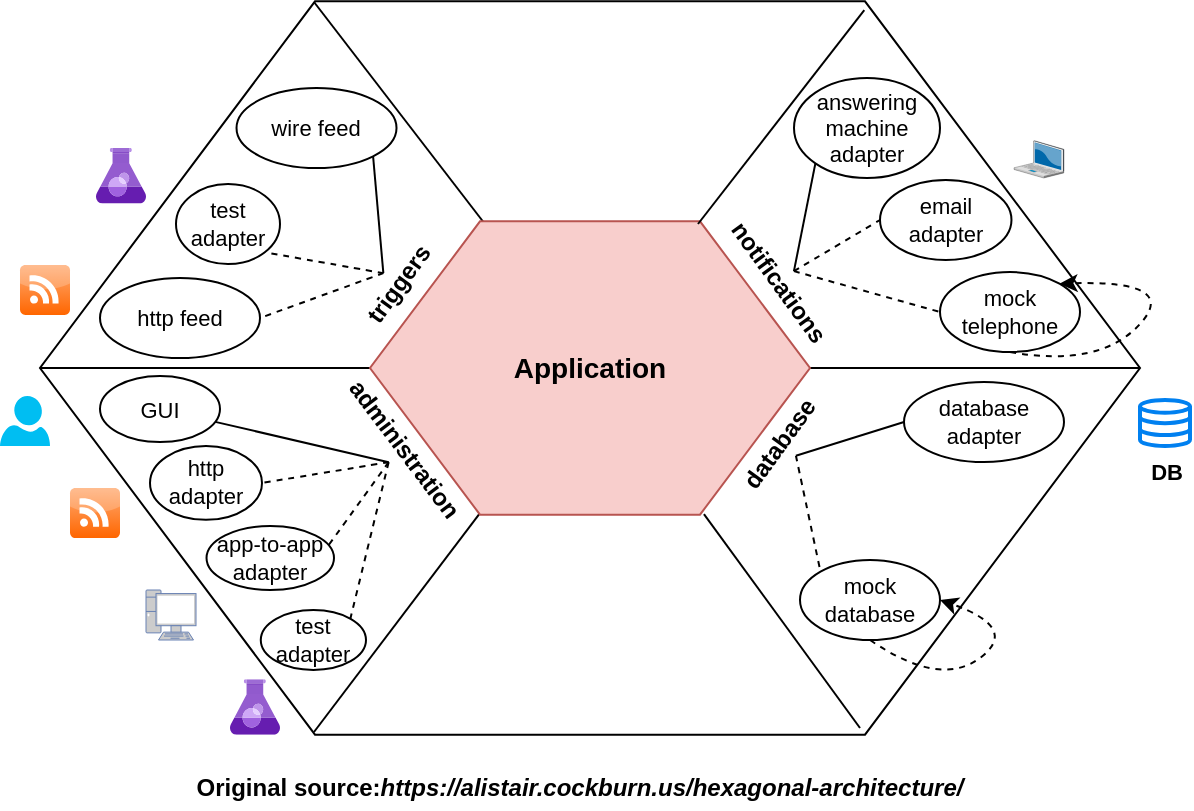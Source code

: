 <mxfile version="12.5.6" type="device"><diagram id="qlQXgmGcItrn__H01vdl" name="Page-1"><mxGraphModel dx="868" dy="460" grid="1" gridSize="10" guides="1" tooltips="1" connect="1" arrows="1" fold="1" page="1" pageScale="1" pageWidth="850" pageHeight="1100" math="0" shadow="0"><root><mxCell id="0"/><mxCell id="1" parent="0"/><mxCell id="X9wy2e33Wuxooqzt3XY3-2" value="" style="shape=hexagon;perimeter=hexagonPerimeter2;whiteSpace=wrap;html=1;aspect=fixed;" vertex="1" parent="1"><mxGeometry x="160" y="176.67" width="550" height="366.68" as="geometry"/></mxCell><mxCell id="X9wy2e33Wuxooqzt3XY3-4" style="edgeStyle=none;rounded=1;orthogonalLoop=1;jettySize=auto;html=1;endArrow=none;endFill=0;" edge="1" parent="1"><mxGeometry relative="1" as="geometry"><mxPoint x="384" y="290" as="sourcePoint"/><mxPoint x="297" y="177" as="targetPoint"/><Array as="points"/></mxGeometry></mxCell><mxCell id="X9wy2e33Wuxooqzt3XY3-6" style="edgeStyle=none;rounded=1;orthogonalLoop=1;jettySize=auto;html=1;entryX=0;entryY=0.5;entryDx=0;entryDy=0;endArrow=none;endFill=0;" edge="1" parent="1" source="X9wy2e33Wuxooqzt3XY3-1" target="X9wy2e33Wuxooqzt3XY3-2"><mxGeometry relative="1" as="geometry"/></mxCell><mxCell id="X9wy2e33Wuxooqzt3XY3-7" style="edgeStyle=none;rounded=1;orthogonalLoop=1;jettySize=auto;html=1;exitX=1;exitY=0.5;exitDx=0;exitDy=0;entryX=1;entryY=0.5;entryDx=0;entryDy=0;endArrow=none;endFill=0;" edge="1" parent="1" source="X9wy2e33Wuxooqzt3XY3-1" target="X9wy2e33Wuxooqzt3XY3-2"><mxGeometry relative="1" as="geometry"/></mxCell><mxCell id="X9wy2e33Wuxooqzt3XY3-8" style="edgeStyle=none;rounded=1;orthogonalLoop=1;jettySize=auto;html=1;endArrow=none;endFill=0;" edge="1" parent="1" source="X9wy2e33Wuxooqzt3XY3-1"><mxGeometry relative="1" as="geometry"><mxPoint x="297" y="542" as="targetPoint"/></mxGeometry></mxCell><mxCell id="X9wy2e33Wuxooqzt3XY3-9" style="edgeStyle=none;rounded=1;orthogonalLoop=1;jettySize=auto;html=1;exitX=0.759;exitY=0.998;exitDx=0;exitDy=0;endArrow=none;endFill=0;exitPerimeter=0;" edge="1" parent="1" source="X9wy2e33Wuxooqzt3XY3-1"><mxGeometry relative="1" as="geometry"><mxPoint x="570" y="540" as="targetPoint"/></mxGeometry></mxCell><mxCell id="X9wy2e33Wuxooqzt3XY3-1" value="&lt;b&gt;&lt;font style=&quot;font-size: 14px&quot;&gt;Application&lt;/font&gt;&lt;/b&gt;" style="shape=hexagon;perimeter=hexagonPerimeter2;whiteSpace=wrap;html=1;aspect=fixed;fillColor=#f8cecc;strokeColor=#b85450;" vertex="1" parent="1"><mxGeometry x="325" y="286.67" width="220" height="146.67" as="geometry"/></mxCell><mxCell id="X9wy2e33Wuxooqzt3XY3-5" style="edgeStyle=none;rounded=1;orthogonalLoop=1;jettySize=auto;html=1;endArrow=none;endFill=0;entryX=0.753;entryY=0.012;entryDx=0;entryDy=0;entryPerimeter=0;" edge="1" parent="1"><mxGeometry relative="1" as="geometry"><mxPoint x="488.996" y="287.999" as="sourcePoint"/><mxPoint x="572.15" y="181.07" as="targetPoint"/><Array as="points"/></mxGeometry></mxCell><mxCell id="X9wy2e33Wuxooqzt3XY3-35" style="edgeStyle=none;curved=1;orthogonalLoop=1;jettySize=auto;html=1;exitX=0.5;exitY=0;exitDx=0;exitDy=0;entryX=1;entryY=1;entryDx=0;entryDy=0;endArrow=none;endFill=0;fontSize=11;" edge="1" parent="1" source="X9wy2e33Wuxooqzt3XY3-10" target="X9wy2e33Wuxooqzt3XY3-32"><mxGeometry relative="1" as="geometry"/></mxCell><mxCell id="X9wy2e33Wuxooqzt3XY3-36" style="edgeStyle=none;curved=1;orthogonalLoop=1;jettySize=auto;html=1;exitX=0.5;exitY=0;exitDx=0;exitDy=0;entryX=1;entryY=1;entryDx=0;entryDy=0;endArrow=none;endFill=0;fontSize=11;dashed=1;" edge="1" parent="1" source="X9wy2e33Wuxooqzt3XY3-10" target="X9wy2e33Wuxooqzt3XY3-33"><mxGeometry relative="1" as="geometry"/></mxCell><mxCell id="X9wy2e33Wuxooqzt3XY3-37" style="edgeStyle=none;curved=1;orthogonalLoop=1;jettySize=auto;html=1;exitX=0.5;exitY=0;exitDx=0;exitDy=0;entryX=1;entryY=0.5;entryDx=0;entryDy=0;endArrow=none;endFill=0;fontSize=11;dashed=1;" edge="1" parent="1" source="X9wy2e33Wuxooqzt3XY3-10" target="X9wy2e33Wuxooqzt3XY3-34"><mxGeometry relative="1" as="geometry"/></mxCell><mxCell id="X9wy2e33Wuxooqzt3XY3-10" value="triggers" style="text;html=1;strokeColor=none;fillColor=none;align=center;verticalAlign=middle;whiteSpace=wrap;rounded=0;rotation=306;fontStyle=1" vertex="1" parent="1"><mxGeometry x="297.85" y="308.45" width="83.82" height="20" as="geometry"/></mxCell><mxCell id="X9wy2e33Wuxooqzt3XY3-28" style="edgeStyle=none;curved=1;orthogonalLoop=1;jettySize=auto;html=1;exitX=0.5;exitY=0;exitDx=0;exitDy=0;entryX=0;entryY=1;entryDx=0;entryDy=0;endArrow=none;endFill=0;" edge="1" parent="1" source="X9wy2e33Wuxooqzt3XY3-15" target="X9wy2e33Wuxooqzt3XY3-25"><mxGeometry relative="1" as="geometry"/></mxCell><mxCell id="X9wy2e33Wuxooqzt3XY3-29" style="edgeStyle=none;curved=1;orthogonalLoop=1;jettySize=auto;html=1;exitX=0.5;exitY=0;exitDx=0;exitDy=0;entryX=0;entryY=0.5;entryDx=0;entryDy=0;dashed=1;endArrow=none;endFill=0;" edge="1" parent="1" source="X9wy2e33Wuxooqzt3XY3-15" target="X9wy2e33Wuxooqzt3XY3-26"><mxGeometry relative="1" as="geometry"/></mxCell><mxCell id="X9wy2e33Wuxooqzt3XY3-30" style="edgeStyle=none;curved=1;orthogonalLoop=1;jettySize=auto;html=1;exitX=0.5;exitY=0;exitDx=0;exitDy=0;entryX=0;entryY=0.5;entryDx=0;entryDy=0;dashed=1;endArrow=none;endFill=0;" edge="1" parent="1" source="X9wy2e33Wuxooqzt3XY3-15" target="X9wy2e33Wuxooqzt3XY3-27"><mxGeometry relative="1" as="geometry"/></mxCell><mxCell id="X9wy2e33Wuxooqzt3XY3-15" value="notifications" style="text;html=1;strokeColor=none;fillColor=none;align=center;verticalAlign=middle;whiteSpace=wrap;rounded=0;rotation=54;fontStyle=1" vertex="1" parent="1"><mxGeometry x="496.0" y="307.45" width="65.74" height="20" as="geometry"/></mxCell><mxCell id="X9wy2e33Wuxooqzt3XY3-22" style="edgeStyle=none;rounded=1;orthogonalLoop=1;jettySize=auto;html=1;entryX=0;entryY=0.5;entryDx=0;entryDy=0;endArrow=none;endFill=0;exitX=0.5;exitY=1;exitDx=0;exitDy=0;" edge="1" parent="1" source="X9wy2e33Wuxooqzt3XY3-16" target="X9wy2e33Wuxooqzt3XY3-20"><mxGeometry relative="1" as="geometry"/></mxCell><mxCell id="X9wy2e33Wuxooqzt3XY3-23" style="edgeStyle=none;orthogonalLoop=1;jettySize=auto;html=1;exitX=0.5;exitY=1;exitDx=0;exitDy=0;entryX=0;entryY=0;entryDx=0;entryDy=0;endArrow=none;endFill=0;curved=1;dashed=1;" edge="1" parent="1" source="X9wy2e33Wuxooqzt3XY3-16" target="X9wy2e33Wuxooqzt3XY3-21"><mxGeometry relative="1" as="geometry"/></mxCell><mxCell id="X9wy2e33Wuxooqzt3XY3-16" value="database" style="text;html=1;strokeColor=none;fillColor=none;align=center;verticalAlign=middle;whiteSpace=wrap;rounded=0;rotation=306;fontStyle=1" vertex="1" parent="1"><mxGeometry x="487.96" y="388" width="83.82" height="20" as="geometry"/></mxCell><mxCell id="X9wy2e33Wuxooqzt3XY3-42" style="edgeStyle=none;curved=1;orthogonalLoop=1;jettySize=auto;html=1;exitX=0.5;exitY=1;exitDx=0;exitDy=0;endArrow=none;endFill=0;fontSize=11;" edge="1" parent="1" source="X9wy2e33Wuxooqzt3XY3-17" target="X9wy2e33Wuxooqzt3XY3-38"><mxGeometry relative="1" as="geometry"/></mxCell><mxCell id="X9wy2e33Wuxooqzt3XY3-43" style="edgeStyle=none;curved=1;orthogonalLoop=1;jettySize=auto;html=1;exitX=0.5;exitY=1;exitDx=0;exitDy=0;entryX=1;entryY=0.5;entryDx=0;entryDy=0;dashed=1;endArrow=none;endFill=0;fontSize=11;" edge="1" parent="1" source="X9wy2e33Wuxooqzt3XY3-17" target="X9wy2e33Wuxooqzt3XY3-39"><mxGeometry relative="1" as="geometry"/></mxCell><mxCell id="X9wy2e33Wuxooqzt3XY3-44" style="edgeStyle=none;curved=1;orthogonalLoop=1;jettySize=auto;html=1;exitX=0.5;exitY=1;exitDx=0;exitDy=0;entryX=0.953;entryY=0.313;entryDx=0;entryDy=0;entryPerimeter=0;dashed=1;endArrow=none;endFill=0;fontSize=11;" edge="1" parent="1" source="X9wy2e33Wuxooqzt3XY3-17" target="X9wy2e33Wuxooqzt3XY3-40"><mxGeometry relative="1" as="geometry"/></mxCell><mxCell id="X9wy2e33Wuxooqzt3XY3-45" style="edgeStyle=none;curved=1;orthogonalLoop=1;jettySize=auto;html=1;exitX=0.5;exitY=1;exitDx=0;exitDy=0;entryX=1;entryY=0;entryDx=0;entryDy=0;dashed=1;endArrow=none;endFill=0;fontSize=11;" edge="1" parent="1" source="X9wy2e33Wuxooqzt3XY3-17" target="X9wy2e33Wuxooqzt3XY3-41"><mxGeometry relative="1" as="geometry"/></mxCell><mxCell id="X9wy2e33Wuxooqzt3XY3-17" value="administration" style="text;html=1;strokeColor=none;fillColor=none;align=center;verticalAlign=middle;whiteSpace=wrap;rounded=0;rotation=53;fontStyle=1" vertex="1" parent="1"><mxGeometry x="303.25" y="391.07" width="78.11" height="20" as="geometry"/></mxCell><mxCell id="X9wy2e33Wuxooqzt3XY3-18" value="Original source:&lt;i&gt;https://alistair.cockburn.us/hexagonal-architecture/&lt;/i&gt;" style="text;html=1;strokeColor=none;fillColor=none;align=center;verticalAlign=middle;whiteSpace=wrap;rounded=0;fontStyle=1" vertex="1" parent="1"><mxGeometry x="160" y="560" width="540" height="20" as="geometry"/></mxCell><mxCell id="X9wy2e33Wuxooqzt3XY3-20" value="database adapter" style="ellipse;whiteSpace=wrap;html=1;align=center;fontSize=11;" vertex="1" parent="1"><mxGeometry x="592" y="367" width="80" height="40" as="geometry"/></mxCell><mxCell id="X9wy2e33Wuxooqzt3XY3-24" style="edgeStyle=none;orthogonalLoop=1;jettySize=auto;html=1;endArrow=classic;endFill=1;curved=1;entryX=1;entryY=0.5;entryDx=0;entryDy=0;dashed=1;exitX=0.5;exitY=1;exitDx=0;exitDy=0;" edge="1" parent="1" source="X9wy2e33Wuxooqzt3XY3-21" target="X9wy2e33Wuxooqzt3XY3-21"><mxGeometry relative="1" as="geometry"><mxPoint x="670" y="470" as="targetPoint"/><Array as="points"><mxPoint x="610" y="520"/><mxPoint x="650" y="490"/></Array></mxGeometry></mxCell><mxCell id="X9wy2e33Wuxooqzt3XY3-21" value="mock database" style="ellipse;whiteSpace=wrap;html=1;align=center;fontSize=11;" vertex="1" parent="1"><mxGeometry x="540" y="456" width="70" height="40" as="geometry"/></mxCell><mxCell id="X9wy2e33Wuxooqzt3XY3-25" value="answering machine adapter" style="ellipse;whiteSpace=wrap;html=1;align=center;fontSize=11;" vertex="1" parent="1"><mxGeometry x="537" y="215" width="73" height="50" as="geometry"/></mxCell><mxCell id="X9wy2e33Wuxooqzt3XY3-26" value="email adapter" style="ellipse;whiteSpace=wrap;html=1;align=center;fontSize=11;" vertex="1" parent="1"><mxGeometry x="580" y="266" width="65.74" height="40" as="geometry"/></mxCell><mxCell id="X9wy2e33Wuxooqzt3XY3-27" value="mock telephone" style="ellipse;whiteSpace=wrap;html=1;align=center;fontSize=11;" vertex="1" parent="1"><mxGeometry x="610" y="312" width="70" height="40" as="geometry"/></mxCell><mxCell id="X9wy2e33Wuxooqzt3XY3-31" style="edgeStyle=none;orthogonalLoop=1;jettySize=auto;html=1;endArrow=classic;endFill=1;curved=1;entryX=1;entryY=0;entryDx=0;entryDy=0;dashed=1;exitX=0.5;exitY=1;exitDx=0;exitDy=0;" edge="1" parent="1" source="X9wy2e33Wuxooqzt3XY3-27" target="X9wy2e33Wuxooqzt3XY3-27"><mxGeometry relative="1" as="geometry"><mxPoint x="685.74" y="330" as="targetPoint"/><mxPoint x="645.74" y="350" as="sourcePoint"/><Array as="points"><mxPoint x="690" y="360"/><mxPoint x="730" y="316"/></Array></mxGeometry></mxCell><mxCell id="X9wy2e33Wuxooqzt3XY3-32" value="wire feed" style="ellipse;whiteSpace=wrap;html=1;align=center;fontSize=11;" vertex="1" parent="1"><mxGeometry x="258.26" y="220" width="80" height="40" as="geometry"/></mxCell><mxCell id="X9wy2e33Wuxooqzt3XY3-33" value="test adapter" style="ellipse;whiteSpace=wrap;html=1;align=center;fontSize=11;" vertex="1" parent="1"><mxGeometry x="228" y="268" width="52" height="40" as="geometry"/></mxCell><mxCell id="X9wy2e33Wuxooqzt3XY3-34" value="http feed" style="ellipse;whiteSpace=wrap;html=1;align=center;fontSize=11;" vertex="1" parent="1"><mxGeometry x="190" y="315" width="80" height="40" as="geometry"/></mxCell><mxCell id="X9wy2e33Wuxooqzt3XY3-38" value="GUI" style="ellipse;whiteSpace=wrap;html=1;align=center;fontSize=11;" vertex="1" parent="1"><mxGeometry x="190" y="364" width="60" height="33" as="geometry"/></mxCell><mxCell id="X9wy2e33Wuxooqzt3XY3-39" value="http adapter" style="ellipse;whiteSpace=wrap;html=1;align=center;fontSize=11;" vertex="1" parent="1"><mxGeometry x="215" y="399" width="56" height="36.93" as="geometry"/></mxCell><mxCell id="X9wy2e33Wuxooqzt3XY3-40" value="app-to-app adapter" style="ellipse;whiteSpace=wrap;html=1;align=center;fontSize=11;" vertex="1" parent="1"><mxGeometry x="243.26" y="439" width="63.74" height="32" as="geometry"/></mxCell><mxCell id="X9wy2e33Wuxooqzt3XY3-41" value="test adapter" style="ellipse;whiteSpace=wrap;html=1;align=center;fontSize=11;" vertex="1" parent="1"><mxGeometry x="270.39" y="481" width="52.61" height="30" as="geometry"/></mxCell><mxCell id="X9wy2e33Wuxooqzt3XY3-46" value="" style="shape=image;html=1;verticalAlign=top;verticalLabelPosition=bottom;labelBackgroundColor=#ffffff;imageAspect=0;aspect=fixed;image=https://cdn4.iconfinder.com/data/icons/free-red-social-media-icons/744/telephone_phone_phone_call_telephone_call_phone_receiver_Tools_and_utensils_red-128.png;fontSize=11;align=center;" vertex="1" parent="1"><mxGeometry x="610" y="190" width="25" height="25" as="geometry"/></mxCell><mxCell id="X9wy2e33Wuxooqzt3XY3-47" value="" style="verticalLabelPosition=bottom;aspect=fixed;html=1;verticalAlign=top;strokeColor=none;align=center;outlineConnect=0;shape=mxgraph.citrix.laptop_2;fontSize=11;" vertex="1" parent="1"><mxGeometry x="647" y="246.36" width="25" height="18.64" as="geometry"/></mxCell><mxCell id="X9wy2e33Wuxooqzt3XY3-48" value="DB" style="html=1;verticalLabelPosition=bottom;align=center;labelBackgroundColor=#ffffff;verticalAlign=top;strokeWidth=2;strokeColor=#0080F0;shadow=0;dashed=0;shape=mxgraph.ios7.icons.data;fontSize=11;fontStyle=1" vertex="1" parent="1"><mxGeometry x="710" y="376" width="25" height="23" as="geometry"/></mxCell><mxCell id="X9wy2e33Wuxooqzt3XY3-52" value="" style="shape=image;html=1;verticalAlign=top;verticalLabelPosition=bottom;labelBackgroundColor=#ffffff;imageAspect=0;aspect=fixed;image=https://cdn2.iconfinder.com/data/icons/web-development-and-studio/512/44_satellite_antenna_radar_space_dish_space-128.png;fontSize=11;align=center;" vertex="1" parent="1"><mxGeometry x="233.26" y="195" width="25" height="25" as="geometry"/></mxCell><mxCell id="X9wy2e33Wuxooqzt3XY3-53" value="" style="aspect=fixed;html=1;points=[];align=center;image;fontSize=12;image=img/lib/mscae/Azure_Test_Plans.svg;" vertex="1" parent="1"><mxGeometry x="188" y="250" width="25" height="27.78" as="geometry"/></mxCell><mxCell id="X9wy2e33Wuxooqzt3XY3-54" value="" style="aspect=fixed;html=1;points=[];align=center;image;fontSize=12;image=img/lib/mscae/Azure_Test_Plans.svg;" vertex="1" parent="1"><mxGeometry x="255" y="515.57" width="25" height="27.78" as="geometry"/></mxCell><mxCell id="X9wy2e33Wuxooqzt3XY3-55" value="" style="dashed=0;outlineConnect=0;html=1;align=center;labelPosition=center;verticalLabelPosition=bottom;verticalAlign=top;shape=mxgraph.webicons.feed;fillColor=#FFAC75;gradientColor=#FF6600;fontSize=11;" vertex="1" parent="1"><mxGeometry x="150" y="308.45" width="25" height="25" as="geometry"/></mxCell><mxCell id="X9wy2e33Wuxooqzt3XY3-56" value="" style="dashed=0;outlineConnect=0;html=1;align=center;labelPosition=center;verticalLabelPosition=bottom;verticalAlign=top;shape=mxgraph.webicons.feed;fillColor=#FFAC75;gradientColor=#FF6600;fontSize=11;" vertex="1" parent="1"><mxGeometry x="175" y="420" width="25" height="25" as="geometry"/></mxCell><mxCell id="X9wy2e33Wuxooqzt3XY3-59" value="" style="verticalLabelPosition=bottom;html=1;verticalAlign=top;align=center;strokeColor=none;fillColor=#00BEF2;shape=mxgraph.azure.user;fontSize=11;" vertex="1" parent="1"><mxGeometry x="140" y="374" width="25" height="25" as="geometry"/></mxCell><mxCell id="X9wy2e33Wuxooqzt3XY3-60" value="" style="fontColor=#0066CC;verticalAlign=top;verticalLabelPosition=bottom;labelPosition=center;align=center;html=1;outlineConnect=0;fillColor=#CCCCCC;strokeColor=#6881B3;gradientColor=none;gradientDirection=north;strokeWidth=2;shape=mxgraph.networks.pc;" vertex="1" parent="1"><mxGeometry x="213" y="471" width="25" height="25" as="geometry"/></mxCell></root></mxGraphModel></diagram></mxfile>